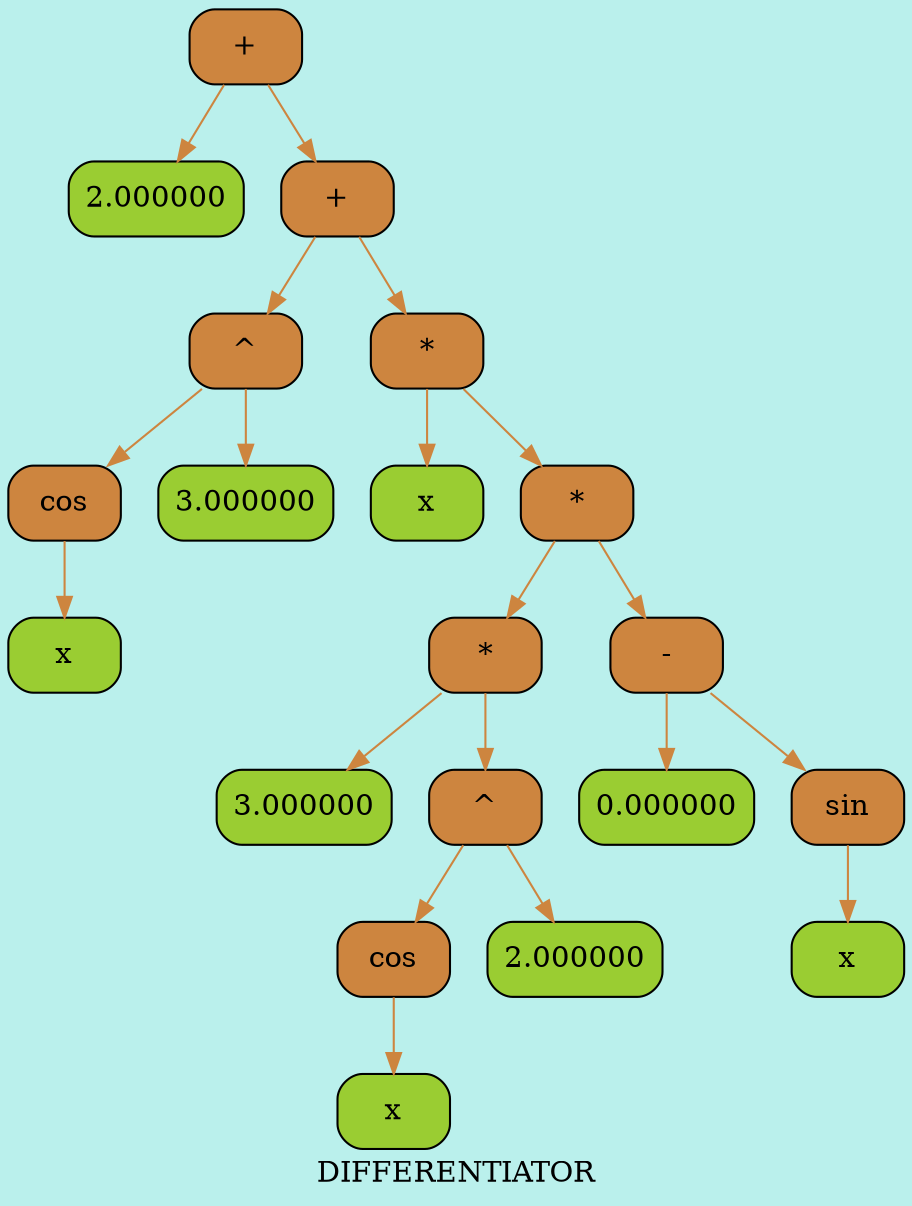digraph DIFFERENTIATOR{
label = < DIFFERENTIATOR >;
bgcolor = "#BAF0EC";
node [shape = record ];
edge [style = filled ];
 0 [shape = Mrecord, style = filled, fillcolor = Peru, label = "+" ];
 1 [shape = Mrecord, style = filled, fillcolor = YellowGreen, label = "2.000000" ];
 2 [shape = Mrecord, style = filled, fillcolor = Peru, label = "+" ];
 3 [shape = Mrecord, style = filled, fillcolor = Peru, label = "^" ];
 4 [shape = Mrecord, style = filled, fillcolor = Peru, label = "cos" ];
 5 [shape = Mrecord, style = filled, fillcolor = YellowGreen, label = "x" ];
 6 [shape = Mrecord, style = filled, fillcolor = YellowGreen, label = "3.000000" ];
 7 [shape = Mrecord, style = filled, fillcolor = Peru, label = "*" ];
 8 [shape = Mrecord, style = filled, fillcolor = YellowGreen, label = "x" ];
 9 [shape = Mrecord, style = filled, fillcolor = Peru, label = "*" ];
 10 [shape = Mrecord, style = filled, fillcolor = Peru, label = "*" ];
 11 [shape = Mrecord, style = filled, fillcolor = YellowGreen, label = "3.000000" ];
 12 [shape = Mrecord, style = filled, fillcolor = Peru, label = "^" ];
 13 [shape = Mrecord, style = filled, fillcolor = Peru, label = "cos" ];
 14 [shape = Mrecord, style = filled, fillcolor = YellowGreen, label = "x" ];
 15 [shape = Mrecord, style = filled, fillcolor = YellowGreen, label = "2.000000" ];
 16 [shape = Mrecord, style = filled, fillcolor = Peru, label = "-" ];
 17 [shape = Mrecord, style = filled, fillcolor = YellowGreen, label = "0.000000" ];
 18 [shape = Mrecord, style = filled, fillcolor = Peru, label = "sin" ];
 19 [shape = Mrecord, style = filled, fillcolor = YellowGreen, label = "x" ];
0 -> 1[ color = Peru ];
0 -> 2[ color = Peru ];
2 -> 3[ color = Peru ];
3 -> 4[ color = Peru ];
4 -> 5[ color = Peru ];
3 -> 6[ color = Peru ];
2 -> 7[ color = Peru ];
7 -> 8[ color = Peru ];
7 -> 9[ color = Peru ];
9 -> 10[ color = Peru ];
10 -> 11[ color = Peru ];
10 -> 12[ color = Peru ];
12 -> 13[ color = Peru ];
13 -> 14[ color = Peru ];
12 -> 15[ color = Peru ];
9 -> 16[ color = Peru ];
16 -> 17[ color = Peru ];
16 -> 18[ color = Peru ];
18 -> 19[ color = Peru ];
}